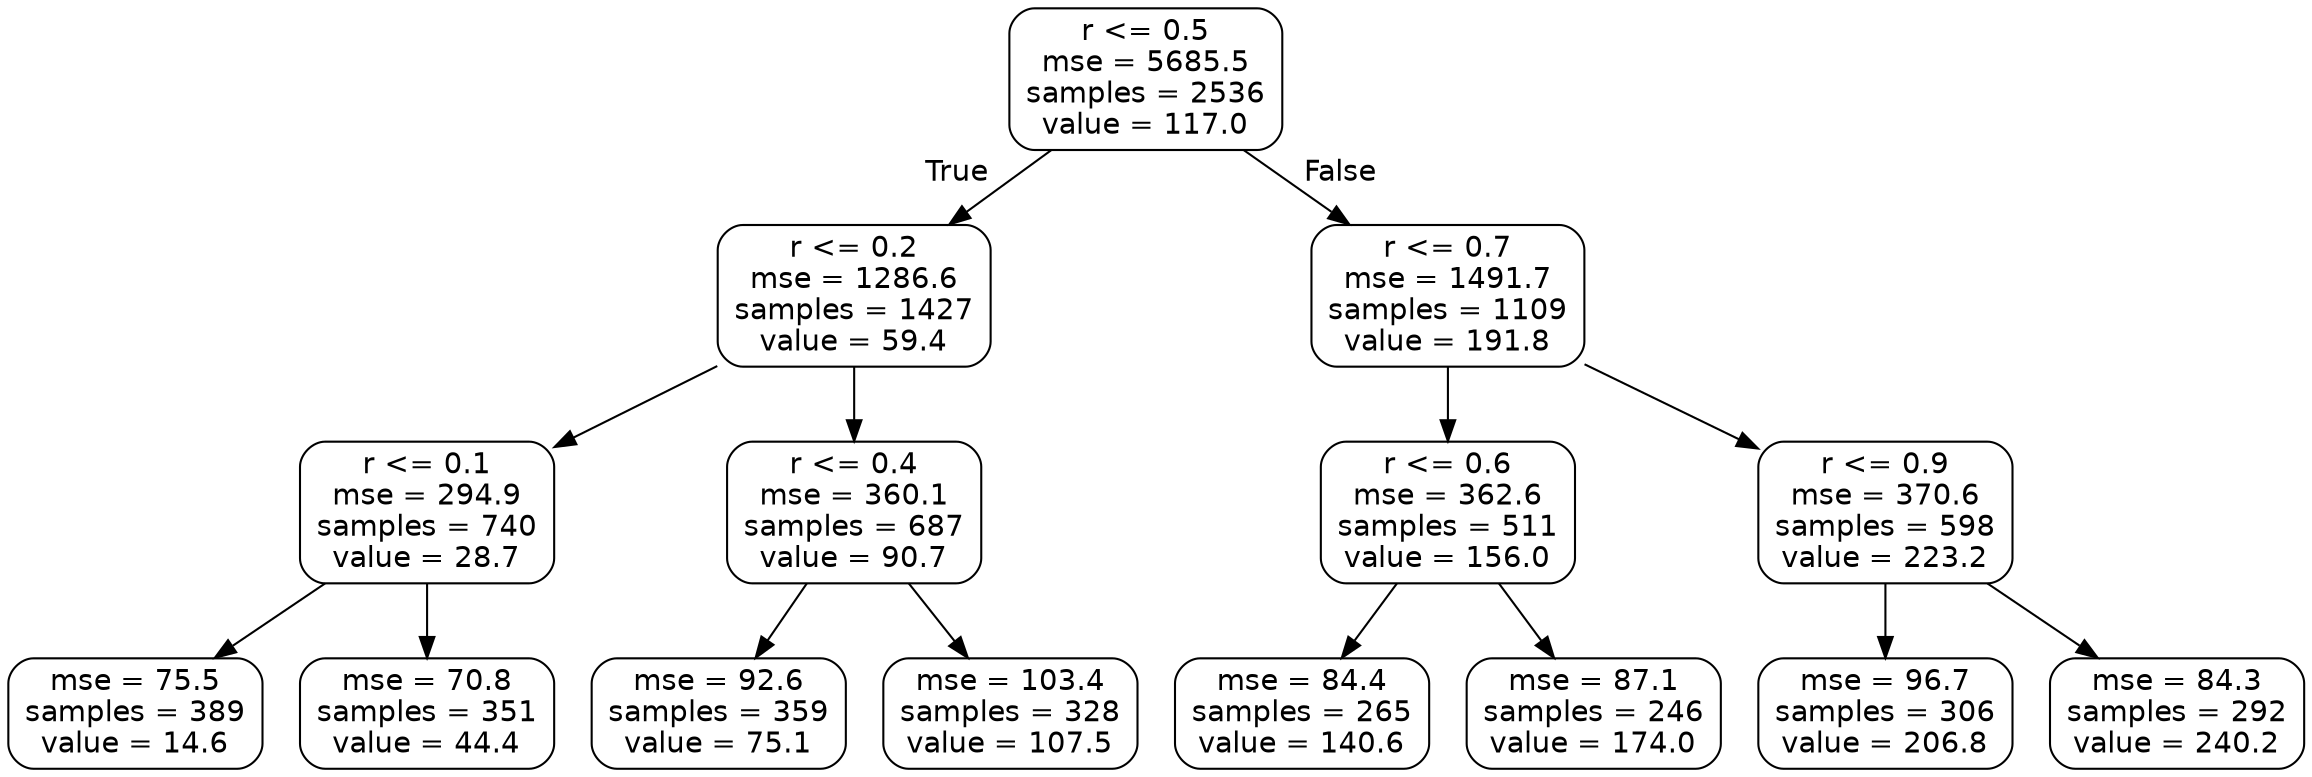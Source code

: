 digraph Tree {
node [shape=box, style="rounded", color="black", fontname=helvetica] ;
edge [fontname=helvetica] ;
0 [label="r <= 0.5\nmse = 5685.5\nsamples = 2536\nvalue = 117.0"] ;
1 [label="r <= 0.2\nmse = 1286.6\nsamples = 1427\nvalue = 59.4"] ;
0 -> 1 [labeldistance=2.5, labelangle=45, headlabel="True"] ;
2 [label="r <= 0.1\nmse = 294.9\nsamples = 740\nvalue = 28.7"] ;
1 -> 2 ;
3 [label="mse = 75.5\nsamples = 389\nvalue = 14.6"] ;
2 -> 3 ;
4 [label="mse = 70.8\nsamples = 351\nvalue = 44.4"] ;
2 -> 4 ;
5 [label="r <= 0.4\nmse = 360.1\nsamples = 687\nvalue = 90.7"] ;
1 -> 5 ;
6 [label="mse = 92.6\nsamples = 359\nvalue = 75.1"] ;
5 -> 6 ;
7 [label="mse = 103.4\nsamples = 328\nvalue = 107.5"] ;
5 -> 7 ;
8 [label="r <= 0.7\nmse = 1491.7\nsamples = 1109\nvalue = 191.8"] ;
0 -> 8 [labeldistance=2.5, labelangle=-45, headlabel="False"] ;
9 [label="r <= 0.6\nmse = 362.6\nsamples = 511\nvalue = 156.0"] ;
8 -> 9 ;
10 [label="mse = 84.4\nsamples = 265\nvalue = 140.6"] ;
9 -> 10 ;
11 [label="mse = 87.1\nsamples = 246\nvalue = 174.0"] ;
9 -> 11 ;
12 [label="r <= 0.9\nmse = 370.6\nsamples = 598\nvalue = 223.2"] ;
8 -> 12 ;
13 [label="mse = 96.7\nsamples = 306\nvalue = 206.8"] ;
12 -> 13 ;
14 [label="mse = 84.3\nsamples = 292\nvalue = 240.2"] ;
12 -> 14 ;
}